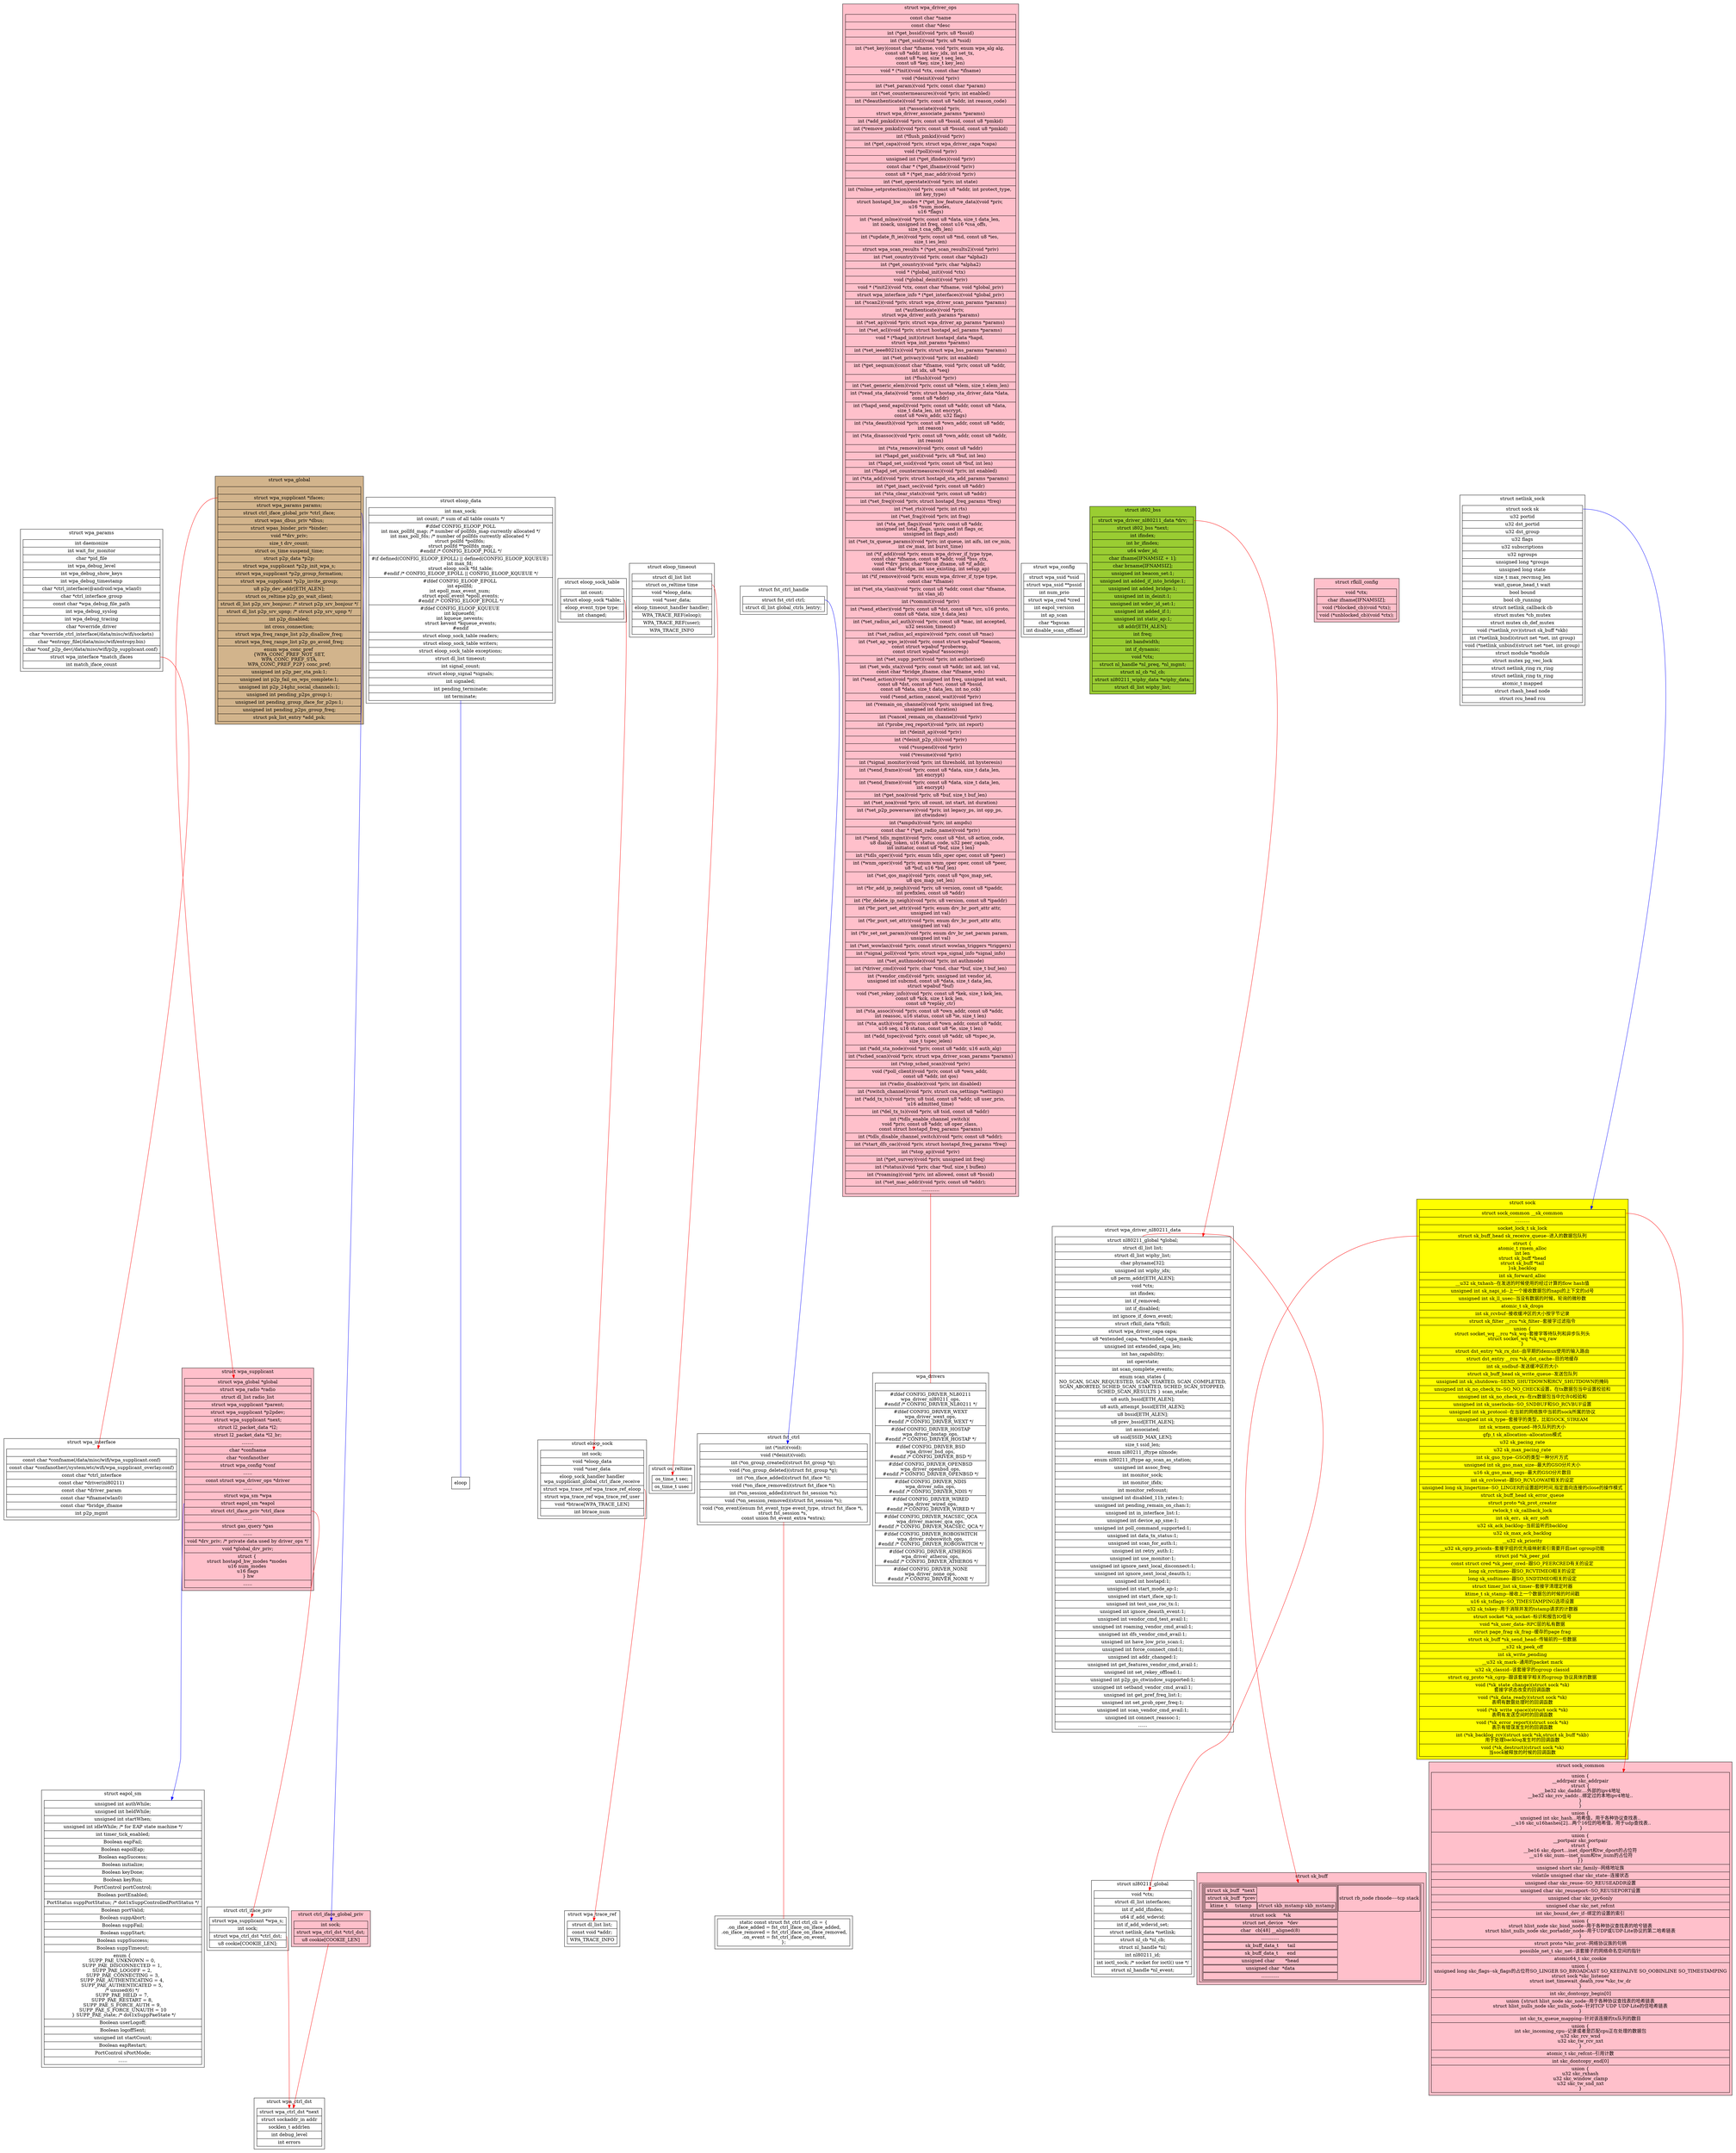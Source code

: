 digraph bluedroid{
	node[shape=record];

	subgraph cluster_struct_wpa_interface{
		label="struct wpa_interface";
		"struct wpa_interface"[label="{
			|const char *confname(/data/misc/wifi/wpa_supplicant.conf)
			|const char *confanother(/system/etc/wifi/wpa_supplicant_overlay.conf)
			|const char *ctrl_interface
			|const char *driver(nl80211)
			|const char *driver_param
			|const char *ifname(wlan0)
			|const char *bridge_ifname
			|int p2p_mgmt
		}"];
	}

	subgraph cluster_struct_wpa_params{
		label="struct wpa_params";
		"struct wpa_params"[label="{
			int daemonize
			|int wait_for_monitor
			|char *pid_file
			|int wpa_debug_level
			|int wpa_debug_show_keys
			|int wpa_debug_timestamp
			|char *ctrl_interface(@android:wpa_wlan0)
			|char *ctrl_interface_group
			|const char *wpa_debug_file_path
			|int wpa_debug_syslog
			|int wpa_debug_tracing
			|char *override_driver
			|char *override_ctrl_interface(/data/misc/wifi/sockets)
			|char *entropy_file(/data/misc/wifi/entropy.bin)
			|char *conf_p2p_dev(/data/misc/wifi/p2p_supplicant.conf)
			|<match_ifaces>struct wpa_interface *match_ifaces
			|int match_iface_count
		}"];
	}
	"struct wpa_params":match_ifaces->"struct wpa_interface"[color=red];
	"struct wpa_global":ifaces->"struct wpa_supplicant"[color=red];

	subgraph cluster_struct_wpa_global{
		label="struct wpa_global";
		bgcolor=tan;
		"struct wpa_global"[label="{
	|<ifaces>struct wpa_supplicant *ifaces;
    |struct wpa_params params;
    |<ctrl_iface>struct ctrl_iface_global_priv *ctrl_iface;
    |struct wpas_dbus_priv *dbus;
    |struct wpas_binder_priv *binder;
    |void **drv_priv;
	|size_t drv_count;
    |struct os_time suspend_time;
    |struct p2p_data *p2p;
    |struct wpa_supplicant *p2p_init_wpa_s;
    |struct wpa_supplicant *p2p_group_formation;
    |struct wpa_supplicant *p2p_invite_group;
    |u8 p2p_dev_addr[ETH_ALEN];
    |struct os_reltime p2p_go_wait_client;
    |struct dl_list p2p_srv_bonjour; /* struct p2p_srv_bonjour */
    |struct dl_list p2p_srv_upnp; /* struct p2p_srv_upnp */
    |int p2p_disabled;
    |int cross_connection;
    |struct wpa_freq_range_list p2p_disallow_freq;
    |struct wpa_freq_range_list p2p_go_avoid_freq;
    |enum wpa_conc_pref \n\{WPA_CONC_PREF_NOT_SET,\nWPA_CONC_PREF_STA,\nWPA_CONC_PREF_P2P\} conc_pref;
    |unsigned int p2p_per_sta_psk:1;
    |unsigned int p2p_fail_on_wps_complete:1;
    |unsigned int p2p_24ghz_social_channels:1;
    |unsigned int pending_p2ps_group:1;
    |unsigned int pending_group_iface_for_p2ps:1;
    |unsigned int pending_p2ps_group_freq;
    |struct psk_list_entry *add_psk;
		}"];
	}
	"struct wpa_global":ctrl_iface->"struct ctrl_iface_global_priv"[color=blue];
	subgraph cluster_struct_ctrl_iface_global_priv{
		label="struct ctrl_iface_global_priv";
		bgcolor=pink;
		"struct ctrl_iface_global_priv"[label="{
			 int sock;
    		|struct wpa_ctrl_dst *ctrl_dst;
    		|u8 cookie[COOKIE_LEN]
		}"];
	}


	"struct ctrl_iface_global_priv":ctrl_dst->"struct wpa_ctrl_dst"[color=red];

	subgraph cluster_struct_wpa_ctrl_dst{
		label="struct wpa_ctrl_dst";
		"struct wpa_ctrl_dst"[label="{
			struct wpa_ctrl_dst *next
		|struct sockaddr_in addr
		|socklen_t addrlen
		|int debug_level
		|int errors
		}"];
	}

	"struct eloop_data"->"eloop"[arrowhead=none color=blue];

	subgraph cluster_struct_eloop_data{
		label="struct eloop_data";
		"struct eloop_data"[label="{
			int max_sock;
    |int count; /* sum of all table counts */
|#ifdef CONFIG_ELOOP_POLL\n
    int max_pollfd_map; /* number of pollfds_map currently allocated */
    \nint max_poll_fds; /* number of pollfds currently allocated */
    \nstruct pollfd *pollfds;
    \nstruct pollfd **pollfds_map;
\n#endif /* CONFIG_ELOOP_POLL */
|#if defined(CONFIG_ELOOP_EPOLL) \|\| defined(CONFIG_ELOOP_KQUEUE)
    \nint max_fd;
    \nstruct eloop_sock *fd_table;
\n#endif /* CONFIG_ELOOP_EPOLL \|\| CONFIG_ELOOP_KQUEUE */
|#ifdef CONFIG_ELOOP_EPOLL
    \nint epollfd;
    \nint epoll_max_event_num;
    \nstruct epoll_event *epoll_events;
\n#endif /* CONFIG_ELOOP_EPOLL */
|#ifdef CONFIG_ELOOP_KQUEUE
    \nint kqueuefd;
    \nint kqueue_nevents;
    \nstruct kevent *kqueue_events;
\n#endif
    |struct eloop_sock_table readers;
    |struct eloop_sock_table writers;
    |struct eloop_sock_table exceptions;
    |struct dl_list timeout;
    |int signal_count;
    |struct eloop_signal *signals;
    |int signaled;
    |int pending_terminate;
    |int terminate;
		}"];
	}

	subgraph cluster_struct_eloop_sock_table{
		label="struct eloop_sock_table";
		"struct eloop_sock_table"[label="{
		int count;
    |<table>struct eloop_sock *table;
    |eloop_event_type type;
    |int changed;
	}"];
	}

	"struct eloop_sock_table":table->"struct eloop_sock"[color=red];

	subgraph cluster_struct_eloop_sock{
		label="struct eloop_sock";
		"struct eloop_sock"[label="{
	int sock;
    |void *eloop_data
    |void *user_data
    |eloop_sock_handler handler\nwpa_supplicant_global_ctrl_iface_receive
	|<ref_eloop>struct wpa_trace_ref wpa_trace_ref_eloop
	|struct wpa_trace_ref wpa_trace_ref_user
	|void *btrace[WPA_TRACE_LEN]
	|int btrace_num
	}"];
	}

	"struct eloop_sock":ref_eloop->"struct wpa_trace_ref"[color=red];

	subgraph cluster_struct_wpa_trace_ref{
		label="struct wpa_trace_ref";
		"struct wpa_trace_ref"[label="{
	struct dl_list list;
    |const void *addr;
    |WPA_TRACE_INFO
		}"];
	}

	subgraph cluster_struct_eloop_timeout{
		label="struct eloop_timeout";
		"struct eloop_timeout"[label="{
			struct dl_list list
			|<time>struct os_reltime time
			|void *eloop_data;
    |void *user_data;
    |eloop_timeout_handler handler;
    |WPA_TRACE_REF(eloop);
    |WPA_TRACE_REF(user);
    |WPA_TRACE_INFO
	}"];
	}

	"struct eloop_timeout":time->"struct os_reltime"[color=red];
	subgraph cluster_struct_os_reltime{
		label="struct os_reltime";
		"struct os_reltime"[label="{
		 os_time_t sec;
    	|os_time_t usec
	}"];
	}

	subgraph cluster_struct_fst_ctrl{
		label="struct fst_ctrl";
		"struct fst_ctrl"[label="{
		int (*init)(void);
    |void (*deinit)(void);
    |int (*on_group_created)(struct fst_group *g);
    |void (*on_group_deleted)(struct fst_group *g);
    |int (*on_iface_added)(struct fst_iface *i);
    |void (*on_iface_removed)(struct fst_iface *i);
    |int (*on_session_added)(struct fst_session *s);
    |void (*on_session_removed)(struct fst_session *s);
	|void (*on_event)(enum fst_event_type event_type, struct fst_iface *i,
             \nstruct fst_session *s,
             \nconst union fst_event_extra *extra);
	}"];
	}

	"struct fst_ctrl"->"ctrl_cli"[arrowhead=none color=red];

	subgraph cluster_ctrl_cli{
		"ctrl_cli"[label="{
			static const struct fst_ctrl ctrl_cli = \{\n
    		.on_iface_added = fst_ctrl_iface_on_iface_added,\n
    		.on_iface_removed =  fst_ctrl_iface_on_iface_removed,\n
    		.on_event = fst_ctrl_iface_on_event,\n
			\};
		}"];
	}

	subgraph cluster_struct_fst_ctrl_handle{
		label="struct fst_ctrl_handle";
		"struct fst_ctrl_handle"[label="{
		<ctrl>struct fst_ctrl ctrl;
    |struct dl_list global_ctrls_lentry;
	}"];
	}
	 "struct fst_ctrl_handle":ctrl->"struct fst_ctrl"[color=blue];

	 "struct wpa_driver_ops"->"wpa_drivers"[arrowhead=none color=red];

	subgraph cluster_struct_wpa_driver_ops{
		label="struct wpa_driver_ops";
		bgcolor=pink;
		"struct wpa_driver_ops"[label="{
		const char *name
		|const char *desc
		|int (*get_bssid)(void *priv, u8 *bssid)
		|int (*get_ssid)(void *priv, u8 *ssid)
		|int (*set_key)(const char *ifname, void *priv, enum wpa_alg alg,
               \nconst u8 *addr, int key_idx, int set_tx,
               \nconst u8 *seq, size_t seq_len,
               \nconst u8 *key, size_t key_len)
		| void * (*init)(void *ctx, const char *ifname)
		|void (*deinit)(void *priv)|int (*set_param)(void *priv, const char *param)
		|int (*set_countermeasures)(void *priv, int enabled)
		|int (*deauthenticate)(void *priv, const u8 *addr, int reason_code)
		|int (*associate)(void *priv,
             \nstruct wpa_driver_associate_params *params)
		|int (*add_pmkid)(void *priv, const u8 *bssid, const u8 *pmkid)
		|int (*remove_pmkid)(void *priv, const u8 *bssid, const u8 *pmkid)
		|int (*flush_pmkid)(void *priv)
		|int (*get_capa)(void *priv, struct wpa_driver_capa *capa)
		|void (*poll)(void *priv)
		|unsigned int (*get_ifindex)(void *priv)
		|const char * (*get_ifname)(void *priv)
		|const u8 * (*get_mac_addr)(void *priv)
		|int (*set_operstate)(void *priv, int state)
		|int (*mlme_setprotection)(void *priv, const u8 *addr, int protect_type,
                  \nint key_type)
		|struct hostapd_hw_modes * (*get_hw_feature_data)(void *priv,
                             \nu16 *num_modes,
                             \nu16 *flags)
		|int (*send_mlme)(void *priv, const u8 *data, size_t data_len,
             \nint noack, unsigned int freq, const u16 *csa_offs,
             \nsize_t csa_offs_len)
		|int (*update_ft_ies)(void *priv, const u8 *md, const u8 *ies,
               \nsize_t ies_len)
		|struct wpa_scan_results * (*get_scan_results2)(void *priv)
		|int (*set_country)(void *priv, const char *alpha2)
		|int (*get_country)(void *priv, char *alpha2)
		|void * (*global_init)(void *ctx)
		|void (*global_deinit)(void *priv)
		|void * (*init2)(void *ctx, const char *ifname, void *global_priv)
		|struct wpa_interface_info * (*get_interfaces)(void *global_priv)
		|int (*scan2)(void *priv, struct wpa_driver_scan_params *params)
		|int (*authenticate)(void *priv,
                \nstruct wpa_driver_auth_params *params)
		|int (*set_ap)(void *priv, struct wpa_driver_ap_params *params)
		|int (*set_acl)(void *priv, struct hostapd_acl_params *params)
		|void * (*hapd_init)(struct hostapd_data *hapd,
                \nstruct wpa_init_params *params)
		|int (*set_ieee8021x)(void *priv, struct wpa_bss_params *params)
		|int (*set_privacy)(void *priv, int enabled)
		|int (*get_seqnum)(const char *ifname, void *priv, const u8 *addr,
              \nint idx, u8 *seq)
		|int (*flush)(void *priv)
		|int (*set_generic_elem)(void *priv, const u8 *elem, size_t elem_len)
		|int (*read_sta_data)(void *priv, struct hostap_sta_driver_data *data,
                 \nconst u8 *addr)
		|int (*hapd_send_eapol)(void *priv, const u8 *addr, const u8 *data,
                   \nsize_t data_len, int encrypt,
                   \nconst u8 *own_addr, u32 flags)
		|int (*sta_deauth)(void *priv, const u8 *own_addr, const u8 *addr,
              \nint reason)

		|int (*sta_disassoc)(void *priv, const u8 *own_addr, const u8 *addr,
                \nint reason)
		|int (*sta_remove)(void *priv, const u8 *addr)
		|int (*hapd_get_ssid)(void *priv, u8 *buf, int len)
		|int (*hapd_set_ssid)(void *priv, const u8 *buf, int len)
		|int (*hapd_set_countermeasures)(void *priv, int enabled)
		|int (*sta_add)(void *priv, struct hostapd_sta_add_params *params)
		|int (*get_inact_sec)(void *priv, const u8 *addr)
		|int (*sta_clear_stats)(void *priv, const u8 *addr)
		|int (*set_freq)(void *priv, struct hostapd_freq_params *freq)
		|int (*set_rts)(void *priv, int rts)
		|int (*set_frag)(void *priv, int frag)
		|int (*sta_set_flags)(void *priv, const u8 *addr,
                 \nunsigned int total_flags, unsigned int flags_or,
                 \nunsigned int flags_and)
		|int (*set_tx_queue_params)(void *priv, int queue, int aifs, int cw_min,
                   \nint cw_max, int burst_time)
		|int (*if_add)(void *priv, enum wpa_driver_if_type type,
              \nconst char *ifname, const u8 *addr, void *bss_ctx,
              \nvoid **drv_priv, char *force_ifname, u8 *if_addr,
              \nconst char *bridge, int use_existing, int setup_ap)
		|int (*if_remove)(void *priv, enum wpa_driver_if_type type,
             \nconst char *ifname)
		|int (*set_sta_vlan)(void *priv, const u8 *addr, const char *ifname,
                \nint vlan_id)
		|int (*commit)(void *priv)
		|int (*send_ether)(void *priv, const u8 *dst, const u8 *src, u16 proto,
              \nconst u8 *data, size_t data_len)
		|int (*set_radius_acl_auth)(void *priv, const u8 *mac, int accepted,
                   \nu32 session_timeout)
		|int (*set_radius_acl_expire)(void *priv, const u8 *mac)
		|int (*set_ap_wps_ie)(void *priv, const struct wpabuf *beacon,
                 \nconst struct wpabuf *proberesp,
                 \nconst struct wpabuf *assocresp)
		|int (*set_supp_port)(void *priv, int authorized)
		| int (*set_wds_sta)(void *priv, const u8 *addr, int aid, int val,
               \nconst char *bridge_ifname, char *ifname_wds)
		|int (*send_action)(void *priv, unsigned int freq, unsigned int wait,
              \n const u8 *dst, const u8 *src, const u8 *bssid,
               \nconst u8 *data, size_t data_len, int no_cck)
		|void (*send_action_cancel_wait)(void *priv)
		|int (*remain_on_channel)(void *priv, unsigned int freq,
                 \nunsigned int duration)
		|int (*cancel_remain_on_channel)(void *priv)
		|int (*probe_req_report)(void *priv, int report)
		|int (*deinit_ap)(void *priv)
		|int (*deinit_p2p_cli)(void *priv)
		|void (*suspend)(void *priv)
		|void (*resume)(void *priv)
		|int (*signal_monitor)(void *priv, int threshold, int hysteresis)
		|int (*send_frame)(void *priv, const u8 *data, size_t data_len,
              \nint encrypt)
		|int (*send_frame)(void *priv, const u8 *data, size_t data_len,
              \nint encrypt)
		|int (*get_noa)(void *priv, u8 *buf, size_t buf_len)
		|int (*set_noa)(void *priv, u8 count, int start, int duration)
		|int (*set_p2p_powersave)(void *priv, int legacy_ps, int opp_ps,
                 \nint ctwindow)
		|int (*ampdu)(void *priv, int ampdu)
		|const char * (*get_radio_name)(void *priv)
		|int (*send_tdls_mgmt)(void *priv, const u8 *dst, u8 action_code,
                  \nu8 dialog_token, u16 status_code, u32 peer_capab,
                  \nint initiator, const u8 *buf, size_t len)


		|int (*tdls_oper)(void *priv, enum tdls_oper oper, const u8 *peer)
		|int (*wnm_oper)(void *priv, enum wnm_oper oper, const u8 *peer,
            \nu8 *buf, u16 *buf_len)
		|int (*set_qos_map)(void *priv, const u8 *qos_map_set,
               \nu8 qos_map_set_len)
		|int (*br_add_ip_neigh)(void *priv, u8 version, const u8 *ipaddr,
                   \nint prefixlen, const u8 *addr)
		|int (*br_delete_ip_neigh)(void *priv, u8 version, const u8 *ipaddr)
		|int (*br_port_set_attr)(void *priv, enum drv_br_port_attr attr,
                \nunsigned int val)
		|int (*br_port_set_attr)(void *priv, enum drv_br_port_attr attr,
                \nunsigned int val)
		|int (*br_set_net_param)(void *priv, enum drv_br_net_param param,
                \nunsigned int val)
		|int (*set_wowlan)(void *priv, const struct wowlan_triggers *triggers)
		|int (*signal_poll)(void *priv, struct wpa_signal_info *signal_info)
		|int (*set_authmode)(void *priv, int authmode)
		|int (*driver_cmd)(void *priv, char *cmd, char *buf, size_t buf_len)
		|int (*vendor_cmd)(void *priv, unsigned int vendor_id,
              \nunsigned int subcmd, const u8 *data, size_t data_len,
              \nstruct wpabuf *buf)
		|void (*set_rekey_info)(void *priv, const u8 *kek, size_t kek_len,
                   \nconst u8 *kck, size_t kck_len,
                   \nconst u8 *replay_ctr)
		|int (*sta_assoc)(void *priv, const u8 *own_addr, const u8 *addr,
              \nint reassoc, u16 status, const u8 *ie, size_t len)

		|int (*sta_auth)(void *priv, const u8 *own_addr, const u8 *addr,
             \nu16 seq, u16 status, const u8 *ie, size_t len)
		|int (*add_tspec)(void *priv, const u8 *addr, u8 *tspec_ie,
              \nsize_t tspec_ielen)
		|int (*add_sta_node)(void *priv, const u8 *addr, u16 auth_alg)
		|int (*sched_scan)(void *priv, struct wpa_driver_scan_params *params)
		|int (*stop_sched_scan)(void *priv)
		|void (*poll_client)(void *priv, const u8 *own_addr,
                \nconst u8 *addr, int qos)
		|int (*radio_disable)(void *priv, int disabled)
		|int (*switch_channel)(void *priv, struct csa_settings *settings)
		|int (*add_tx_ts)(void *priv, u8 tsid, const u8 *addr, u8 user_prio,
             \nu16 admitted_time)
		|int (*del_tx_ts)(void *priv, u8 tsid, const u8 *addr)
		|int (*tdls_enable_channel_switch)(
        \nvoid *priv, const u8 *addr, u8 oper_class,
        \nconst struct hostapd_freq_params *params)
		| int (*tdls_disable_channel_switch)(void *priv, const u8 *addr);

		| int (*start_dfs_cac)(void *priv, struct hostapd_freq_params *freq)
		|int (*stop_ap)(void *priv)
		|int (*get_survey)(void *priv, unsigned int freq)

		|int (*status)(void *priv, char *buf, size_t buflen)
		|int (*roaming)(void *priv, int allowed, const u8 *bssid)
		|int (*set_mac_addr)(void *priv, const u8 *addr);
		|............

	}"];
	}

	subgraph cluster_wpa_drivers{
		label="wpa_drivers";
		"wpa_drivers"[label="{
	|#ifdef CONFIG_DRIVER_NL80211
	\nwpa_driver_nl80211_ops,
	\n#endif /* CONFIG_DRIVER_NL80211 */
	|#ifdef CONFIG_DRIVER_WEXT
	\nwpa_driver_wext_ops,
	\n#endif /* CONFIG_DRIVER_WEXT */
	|#ifdef CONFIG_DRIVER_HOSTAP
	\nwpa_driver_hostap_ops,
	\n#endif /* CONFIG_DRIVER_HOSTAP */
	|#ifdef CONFIG_DRIVER_BSD
	\nwpa_driver_bsd_ops,
	\n#endif /* CONFIG_DRIVER_BSD */
	|#ifdef CONFIG_DRIVER_OPENBSD
	\nwpa_driver_openbsd_ops,
	\n#endif /* CONFIG_DRIVER_OPENBSD */
	|#ifdef CONFIG_DRIVER_NDIS
	\nwpa_driver_ndis_ops,
	\n#endif /* CONFIG_DRIVER_NDIS */
	|#ifdef CONFIG_DRIVER_WIRED
	\nwpa_driver_wired_ops,
	\n#endif /* CONFIG_DRIVER_WIRED */
	|#ifdef CONFIG_DRIVER_MACSEC_QCA
	\nwpa_driver_macsec_qca_ops,
	\n#endif /* CONFIG_DRIVER_MACSEC_QCA */
	|#ifdef CONFIG_DRIVER_ROBOSWITCH
	\nwpa_driver_roboswitch_ops,
	\n#endif /* CONFIG_DRIVER_ROBOSWITCH */
	|#ifdef CONFIG_DRIVER_ATHEROS
	\nwpa_driver_atheros_ops,
	\n#endif /* CONFIG_DRIVER_ATHEROS */
	|#ifdef CONFIG_DRIVER_NONE
	\nwpa_driver_none_ops,
	\n#endif /* CONFIG_DRIVER_NONE */
	}"];
	}

	subgraph cluster_struct_wpa_supplicant{
		label="struct wpa_supplicant";
		bgcolor=pink;
		"struct wpa_supplicant"[label="{
			struct wpa_global *global
			|struct wpa_radio *radio
			|struct dl_list radio_list
			|struct wpa_supplicant *parent;
    |struct wpa_supplicant *p2pdev;
    |struct wpa_supplicant *next;
    |struct l2_packet_data *l2;
    |struct l2_packet_data *l2_br;
	|........
	|char *confname
	|char *confanother
	|struct wpa_config *conf
	|......
	|const struct wpa_driver_ops *driver
	|......
	|<wpa>struct wpa_sm *wpa
    |<eapol>struct eapol_sm *eapol
	|<ctrl_iface>struct ctrl_iface_priv *ctrl_iface
	|......
	|struct gas_query *gas
	|......
	|void *drv_priv; /* private data used by driver_ops */
    |void *global_drv_priv;
	|struct \{
        \nstruct hostapd_hw_modes *modes
        \nu16 num_modes
        \nu16 flags\n
    	\} hw
	|......

	
		}"];
	}

	"struct wpa_supplicant":eapol->"struct eapol_sm"[color=blue];
	"struct wpa_supplicant":ctrl_iface->"struct ctrl_iface_priv"[color=red];

	subgraph cluster_struct_ctrl_iface_priv{
		label="struct ctrl_iface_priv";
		"struct ctrl_iface_priv"[label="{
		struct wpa_supplicant *wpa_s;
		|int sock;
		|<dst>struct wpa_ctrl_dst *ctrl_dst;
		|u8 cookie[COOKIE_LEN];
		}"];
	}
	"struct ctrl_iface_priv":dst->"struct wpa_ctrl_dst"[color=red];

	subgraph cluster_struct_wpa_config{
		label="struct wpa_config";
		"struct wpa_config"[label="{
		struct wpa_ssid *ssid
		|struct wpa_ssid **pssid
		|int num_prio
		|struct wpa_cred *cred
		|int eapol_version
		|int ap_scan
		|char *bgscan
		|int disable_scan_offload
	}"];
	}

	subgraph cluster_struct_eapol_sm{
		label="struct eapol_sm";
		"struct eapol_sm"[label="{
		unsigned int authWhile;
    |unsigned int heldWhile;
    |unsigned int startWhen;
    |unsigned int idleWhile; /* for EAP state machine */
    |int timer_tick_enabled;
	|Boolean eapFail;
    |Boolean eapolEap;
    |Boolean eapSuccess;
    |Boolean initialize;
    |Boolean keyDone;
    |Boolean keyRun;
    |PortControl portControl;
    |Boolean portEnabled;
    |PortStatus suppPortStatus;  /* dot1xSuppControlledPortStatus */
    |Boolean portValid;
    |Boolean suppAbort;
    |Boolean suppFail;
    |Boolean suppStart;
    |Boolean suppSuccess;
    |Boolean suppTimeout;
	|enum \{
        \nSUPP_PAE_UNKNOWN = 0,
        \nSUPP_PAE_DISCONNECTED = 1,
        \nSUPP_PAE_LOGOFF = 2,
       \n SUPP_PAE_CONNECTING = 3,
        \nSUPP_PAE_AUTHENTICATING = 4,
        \nSUPP_PAE_AUTHENTICATED = 5,
        \n/* unused(6) */
        \nSUPP_PAE_HELD = 7,
        \nSUPP_PAE_RESTART = 8,
        \nSUPP_PAE_S_FORCE_AUTH = 9,
        \nSUPP_PAE_S_FORCE_UNAUTH = 10\n
    \} SUPP_PAE_state; /* dot1xSuppPaeState */
	|Boolean userLogoff;
    |Boolean logoffSent;
    |unsigned int startCount;
    |Boolean eapRestart;
    |PortControl sPortMode;
	|......


	}"]
	}
	"struct i802_bss":drv->"struct wpa_driver_nl80211_data"[color=red];
	subgraph cluster_struct_i802_bss{
		label="struct i802_bss";
		bgcolor="yellowgreen";
		"struct i802_bss"[label="{
			<drv>struct wpa_driver_nl80211_data *drv;
    |struct i802_bss *next;
    |int ifindex;
    |int br_ifindex;
    |u64 wdev_id;
    |char ifname[IFNAMSIZ + 1];
    |char brname[IFNAMSIZ];
    |unsigned int beacon_set:1;
    |unsigned int added_if_into_bridge:1;
    |unsigned int added_bridge:1;
    |unsigned int in_deinit:1;
    |unsigned int wdev_id_set:1;
    |unsigned int added_if:1;
    |unsigned int static_ap:1;

    |u8 addr[ETH_ALEN];

    |int freq;
    |int bandwidth;
    |int if_dynamic;

    |void *ctx;
    |struct nl_handle *nl_preq, *nl_mgmt;
    |struct nl_cb *nl_cb;

    |struct nl80211_wiphy_data *wiphy_data;
    |struct dl_list wiphy_list;
		}"];
	}

	subgraph cluster_struct_nl80211_global{
		label="struct nl80211_global";
		"struct nl80211_global"[label="{
		void *ctx;
    |struct dl_list interfaces;
    |int if_add_ifindex;
    |u64 if_add_wdevid;
    |int if_add_wdevid_set;
    |struct netlink_data *netlink;
    |struct nl_cb *nl_cb;
    |struct nl_handle *nl;
    |int nl80211_id;
    |int ioctl_sock; /* socket for ioctl() use */
    |struct nl_handle *nl_event;
	}"];
	}

	"struct wpa_driver_nl80211_data":global->"struct nl80211_global"[color=red];
	subgraph cluster_struct_wpa_driver_nl80211_data{
		label="struct wpa_driver_nl80211_data";
		"struct wpa_driver_nl80211_data"[label="{
		<global>struct nl80211_global *global;
    |struct dl_list list;
    |struct dl_list wiphy_list;
    |char phyname[32];
    |unsigned int wiphy_idx;
    |u8 perm_addr[ETH_ALEN];
    |void *ctx;
    |int ifindex;
    |int if_removed;
    |int if_disabled;
    |int ignore_if_down_event;
    |struct rfkill_data *rfkill;
    |struct wpa_driver_capa capa;
    |u8 *extended_capa, *extended_capa_mask;
    |unsigned int extended_capa_len;
    |int has_capability;

    |int operstate;

    |int scan_complete_events;
	|enum scan_states \{\n
        NO_SCAN, SCAN_REQUESTED, SCAN_STARTED, SCAN_COMPLETED,
        \nSCAN_ABORTED, SCHED_SCAN_STARTED, SCHED_SCAN_STOPPED,
        \nSCHED_SCAN_RESULTS
    \} scan_state;
	|u8 auth_bssid[ETH_ALEN];
    |u8 auth_attempt_bssid[ETH_ALEN];
    |u8 bssid[ETH_ALEN];
    |u8 prev_bssid[ETH_ALEN];
    |int associated;
    |u8 ssid[SSID_MAX_LEN];
    |size_t ssid_len;
    |enum nl80211_iftype nlmode;
    |enum nl80211_iftype ap_scan_as_station;
    |unsigned int assoc_freq;

    |int monitor_sock;
    |int monitor_ifidx;
    |int monitor_refcount;
	|unsigned int disabled_11b_rates:1;
    |unsigned int pending_remain_on_chan:1;
    |unsigned int in_interface_list:1;
    |unsigned int device_ap_sme:1;
    |unsigned int poll_command_supported:1;
    |unsigned int data_tx_status:1;
    |unsigned int scan_for_auth:1;
    |unsigned int retry_auth:1;
    |unsigned int use_monitor:1;
    |unsigned int ignore_next_local_disconnect:1;
    |unsigned int ignore_next_local_deauth:1;
    |unsigned int hostapd:1;
    |unsigned int start_mode_ap:1;
    |unsigned int start_iface_up:1;
    |unsigned int test_use_roc_tx:1;
    |unsigned int ignore_deauth_event:1;
    |unsigned int vendor_cmd_test_avail:1;
    |unsigned int roaming_vendor_cmd_avail:1;
    |unsigned int dfs_vendor_cmd_avail:1;
    |unsigned int have_low_prio_scan:1;
    |unsigned int force_connect_cmd:1;
    |unsigned int addr_changed:1;
    |unsigned int get_features_vendor_cmd_avail:1;
    |unsigned int set_rekey_offload:1;
    |unsigned int p2p_go_ctwindow_supported:1;
    |unsigned int setband_vendor_cmd_avail:1;
    |unsigned int get_pref_freq_list:1;
    |unsigned int set_prob_oper_freq:1;
    |unsigned int scan_vendor_cmd_avail:1;
    |unsigned int connect_reassoc:1;
	
	|......

	}"];
	}
	
	subgraph cluster_struct_rfkill_config{
		label="struct rfkill_config";
		bgcolor="pink";
		"struct rfkill_config"[label="{
			void *ctx;
    |char ifname[IFNAMSIZ];
    |void (*blocked_cb)(void *ctx);
    |void (*unblocked_cb)(void *ctx);
		}"];
	}
	subgraph cluster_struct_sk_buff{
		label="struct sk_buff";
		bgcolor="pink";
		"struct sk_buff"[label=<
			<table>
				<tr>
					<td>
						<table>
						<tr>
						<td>struct sk_buff  *next</td>
						</tr>
						<tr>
						<td> struct sk_buff  *prev</td>
						</tr>
						<tr>
							<td>
								ktime_t     tstamp
							</td>
							<td>
								struct skb_mstamp skb_mstamp
							</td>
						</tr>
						</table>
					</td>
					<td>
						struct rb_node rbnode----tcp stack
					</td>
				</tr>
				<tr><td>struct sock     *sk</td></tr>
				<tr><td>struct net_device   *dev</td></tr>
				<tr><td>char   cb[48] __aligned(8)</td></tr>
				<tr><td>............</td></tr>
				<tr><td>sk_buff_data_t      tail</td></tr>
				<tr><td>sk_buff_data_t      end</td></tr>
				<tr><td>unsigned char       *head</td></tr>
				<tr><td>unsigned char  *data</td></tr>
				<tr><td>............</td></tr>
			</table>
		>];
	}

	"struct sock":recv_queue->"struct sk_buff"[color=red];
	"struct netlink_sock":sock->"struct sock"[color=blue];

	subgraph cluster_struct_netlink_sock{
		label="struct netlink_sock";
		"struct netlink_sock"[label="{
			<sock>struct sock     sk
    |u32         portid
    |u32         dst_portid
    |u32         dst_group
    |u32         flags
    |u32         subscriptions
    |u32         ngroups
    |unsigned long       *groups
    |unsigned long       state
    |size_t          max_recvmsg_len
    |wait_queue_head_t   wait
    |bool            bound
    |bool            cb_running
    |struct netlink_callback cb
    |struct mutex        *cb_mutex
    |struct mutex        cb_def_mutex
	|void            (*netlink_rcv)(struct sk_buff *skb)
    |int         (*netlink_bind)(struct net *net, int group)
    |void            (*netlink_unbind)(struct net *net, int group)
    |struct module       *module
	|struct mutex        pg_vec_lock
    |struct netlink_ring rx_ring
    |struct netlink_ring tx_ring
    |atomic_t        mapped
	|struct rhash_head   node
    |struct rcu_head     rcu
		}"];
	}

	subgraph cluster_struct_sock{
		label="struct sock";
		bgcolor="yellow";
		"struct sock"[label="{
			<common>struct sock_common  __sk_common
			|..........
			|socket_lock_t   sk_lock
			|<recv_queue>struct sk_buff_head sk_receive_queue--进入的数据包队列
			|struct \{\n
			atomic_t    rmem_alloc\n
			int     len\n
			struct sk_buff  *head\n
			struct sk_buff  *tail\n
			\}sk_backlog\n
			|int         sk_forward_alloc
			|__u32           sk_txhash--在发送的时候使用的经过计算的flow hash值
			|unsigned int        sk_napi_id--上一个接收数据包的napi的上下文的id号
			|unsigned int        sk_ll_usec--当没有数据的时候，轮询的微秒数
			|atomic_t        sk_drops
			|int         sk_rcvbuf--接收缓冲区的大小按字节记录
			|struct sk_filter __rcu  *sk_filter--套接字过滤指令
			|union \{\n
			struct socket_wq __rcu  *sk_wq--套接字等待队列和异步队列头\n
			struct socket_wq    *sk_wq_raw\n
			\}\n
			|struct dst_entry    *sk_rx_dst--由早期的demux使用的输入路由
			|struct dst_entry __rcu  *sk_dst_cache--目的地缓存
			|int         sk_sndbuf--发送缓冲区的大小
			|struct sk_buff_head sk_write_queue--发送包队列
			|unsigned int        sk_shutdown--SEND_SHUTDOWN和RCV_SHUTDOWN的掩码
			|unsigned int        sk_no_check_tx--SO_NO_CHECK设置，在tx数据包当中设置校验和
			|unsigned int        sk_no_check_rx--在rx数据包当中允许0校验和
			|unsigned int        sk_userlocks--SO_SNDBUF和SO_RCVBUF设置
			|unsigned int        sk_protocol--在当前的网络族中当前的sock所属的协议
			|unsigned int        sk_type--套接字的类型，比如SOCK_STREAM
			|int         sk_wmem_queued--持久队列的大小
			|gfp_t           sk_allocation--allocation模式
			|u32         sk_pacing_rate
			|u32         sk_max_pacing_rate
			|int         sk_gso_type--GSO的类型一种分片方式
			|unsigned int        sk_gso_max_size--最大的GSO分片大小
			|u16         sk_gso_max_segs--最大的GSO分片数目
			|int         sk_rcvlowat--跟SO_RCVLOWAT相关的设定
			|unsigned long           sk_lingertime--SO_LINGER的设置超时时间,指定面向连接的close的操作模式
			|struct sk_buff_head sk_error_queue
			|struct proto        *sk_prot_creator
			|rwlock_t        sk_callback_lock
			|int         sk_err，sk_err_soft
			|u32         sk_ack_backlog--当前监听的backlog
			|u32         sk_max_ack_backlog
			|__u32           sk_priority
			|__u32           sk_cgrp_prioidx--套接字组的优先级映射索引需要开启net cgroup功能
			|struct pid      *sk_peer_pid
			|const struct cred   *sk_peer_cred--跟SO_PEERCRED有关的设定
			|long            sk_rcvtimeo--跟SO_RCVTIMEO相关的设定
			|long            sk_sndtimeo--跟SO_SNDTIMEO相关的设定
			|struct timer_list   sk_timer--套接字清理定时器
			|ktime_t         sk_stamp--接收上一个数据包的时候的时间戳
			|u16         sk_tsflags--SO_TIMESTAMPING选项设置
			|u32         sk_tskey--用于消除并发的tstamp请求的计数器
			|struct socket       *sk_socket--标识和报告IO信号
			|void            *sk_user_data--RPC层的私有数据
			|struct page_frag    sk_frag--缓存的page frag
			|struct sk_buff      *sk_send_head--传输前的一些数据
			|__s32           sk_peek_off
			|int         sk_write_pending
			|__u32           sk_mark--通用的packet mark
			|u32         sk_classid--该套接字的cgroup classid
			|struct cg_proto     *sk_cgrp--跟该套接字相关的cgroup 协议具体的数据
			|void   (*sk_state_change)(struct sock *sk)\n
			套接字状态改变的回调函数
			|void            (*sk_data_ready)(struct sock *sk)\n
			表明有数据处理时的回调函数
			|void            (*sk_write_space)(struct sock *sk)\n
			表明有发送空间时的回调函数
			|void            (*sk_error_report)(struct sock *sk)\n
			表示有错误发生时的回调函数
			|int         (*sk_backlog_rcv)(struct sock *sk,struct sk_buff *skb)\n
			用于处理backlog发生时的回调函数
			|void                    (*sk_destruct)(struct sock *sk)\n
			当sock被释放的时候的回调函数

		}"];
	}
	"struct sock":common->"struct sock_common"[color=red];

	subgraph cluster_struct_sock_common{
		label="struct sock_common";
		bgcolor="pink";
		"struct sock_common"[label="{
	    		union \{\n
				__addrpair  skc_addrpair\n
				struct \{\n
				__be32  skc_daddr....外部的ipv4地址\n
				__be32  skc_rcv_saddr...绑定过的本地ipv4地址..\n
				\}\n
				\}
		  |union \{\n
			unsigned int    skc_hash...哈希值，用于各种协议查找表..\n
			 __u16       skc_u16hashes\[2\]...两个16位的哈希值，用于udp查找表..\n
			 \}\n
		  |union \{\n
			__portpair  skc_portpair\n
			struct \{\n
			__be16  skc_dport...inet_dport和tw_dport的占位符\n
			 __u16   skc_num---inet_num和tw_num的占位符\n
			\}
			\}
		|unsigned short      skc_family--网络地址族
		|volatile unsigned char  skc_state--连接状态
		|unsigned char       skc_reuse--SO_REUSEADDR设置
		|unsigned char       skc_reuseport--SO_REUSEPORT设置
		|unsigned char       skc_ipv6only
		|unsigned char       skc_net_refcnt
		|int         skc_bound_dev_if--绑定的设置的索引
		|union \{\n
		struct hlist_node   skc_bind_node--用于各种协议查找表的哈兮链表\n
		struct hlist_nulls_node skc_portaddr_node--用于UDP或UDP-Lite协议的第二哈希链表\n
		\}
		|struct proto        *skc_prot--网络协议族的句柄
		| possible_net_t      skc_net--该套接子的网络命名空间的指针
		|atomic64_t      skc_cookie
		|union \{\n
		unsigned long   skc_flags--sk_flags的占位符SO_LINGER SO_BROADCAST SO_KEEPALIVE SO_OOBINLINE SO_TIMESTAMPING\n
		struct sock *skc_listener\n
		struct inet_timewait_death_row *skc_tw_dr\n
		\}
		|int         skc_dontcopy_begin\[0\]
		|union \{
			struct hlist_node   skc_node--用于各种协议查找表的哈希链表\n
			struct hlist_nulls_node skc_nulls_node--针对TCP UDP UDP-Lite的住哈希链表\n
		\}
		|int         skc_tx_queue_mapping--针对该连接的tx队列的数目
		|union \{\n
		int     skc_incoming_cpu--记录或者是匹配cpu正在处理的数据包\n
		u32     skc_rcv_wnd\n
		u32     skc_tw_rcv_nxt\n
		\}
		|atomic_t        skc_refcnt--引用计数
		|int  skc_dontcopy_end\[0\]
		|union \{\n
		u32     skc_rxhash\n
		u32     skc_window_clamp\n
		u32     skc_tw_snd_nxt\n
		\}

	
	
	}"];
	}

}
